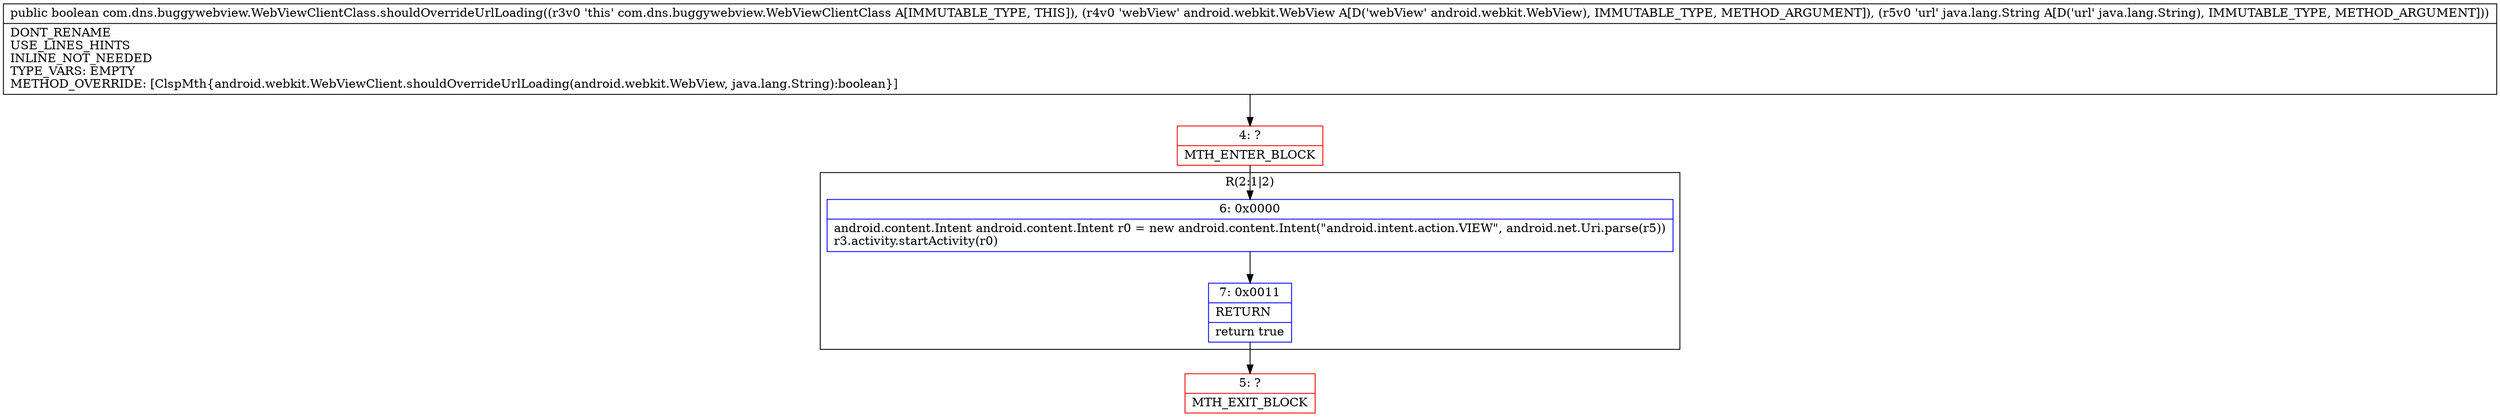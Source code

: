 digraph "CFG forcom.dns.buggywebview.WebViewClientClass.shouldOverrideUrlLoading(Landroid\/webkit\/WebView;Ljava\/lang\/String;)Z" {
subgraph cluster_Region_1190885061 {
label = "R(2:1|2)";
node [shape=record,color=blue];
Node_6 [shape=record,label="{6\:\ 0x0000|android.content.Intent android.content.Intent r0 = new android.content.Intent(\"android.intent.action.VIEW\", android.net.Uri.parse(r5))\lr3.activity.startActivity(r0)\l}"];
Node_7 [shape=record,label="{7\:\ 0x0011|RETURN\l|return true\l}"];
}
Node_4 [shape=record,color=red,label="{4\:\ ?|MTH_ENTER_BLOCK\l}"];
Node_5 [shape=record,color=red,label="{5\:\ ?|MTH_EXIT_BLOCK\l}"];
MethodNode[shape=record,label="{public boolean com.dns.buggywebview.WebViewClientClass.shouldOverrideUrlLoading((r3v0 'this' com.dns.buggywebview.WebViewClientClass A[IMMUTABLE_TYPE, THIS]), (r4v0 'webView' android.webkit.WebView A[D('webView' android.webkit.WebView), IMMUTABLE_TYPE, METHOD_ARGUMENT]), (r5v0 'url' java.lang.String A[D('url' java.lang.String), IMMUTABLE_TYPE, METHOD_ARGUMENT]))  | DONT_RENAME\lUSE_LINES_HINTS\lINLINE_NOT_NEEDED\lTYPE_VARS: EMPTY\lMETHOD_OVERRIDE: [ClspMth\{android.webkit.WebViewClient.shouldOverrideUrlLoading(android.webkit.WebView, java.lang.String):boolean\}]\l}"];
MethodNode -> Node_4;Node_6 -> Node_7;
Node_7 -> Node_5;
Node_4 -> Node_6;
}

